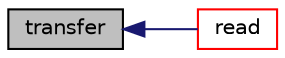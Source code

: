 digraph "transfer"
{
  bgcolor="transparent";
  edge [fontname="Helvetica",fontsize="10",labelfontname="Helvetica",labelfontsize="10"];
  node [fontname="Helvetica",fontsize="10",shape=record];
  rankdir="LR";
  Node1219 [label="transfer",height=0.2,width=0.4,color="black", fillcolor="grey75", style="filled", fontcolor="black"];
  Node1219 -> Node1220 [dir="back",color="midnightblue",fontsize="10",style="solid",fontname="Helvetica"];
  Node1220 [label="read",height=0.2,width=0.4,color="red",URL="$a22549.html#a8b399ba606eec0c1c103e9531978fb34",tooltip="Read from file. Chooses reader based on explicit extension. "];
}
